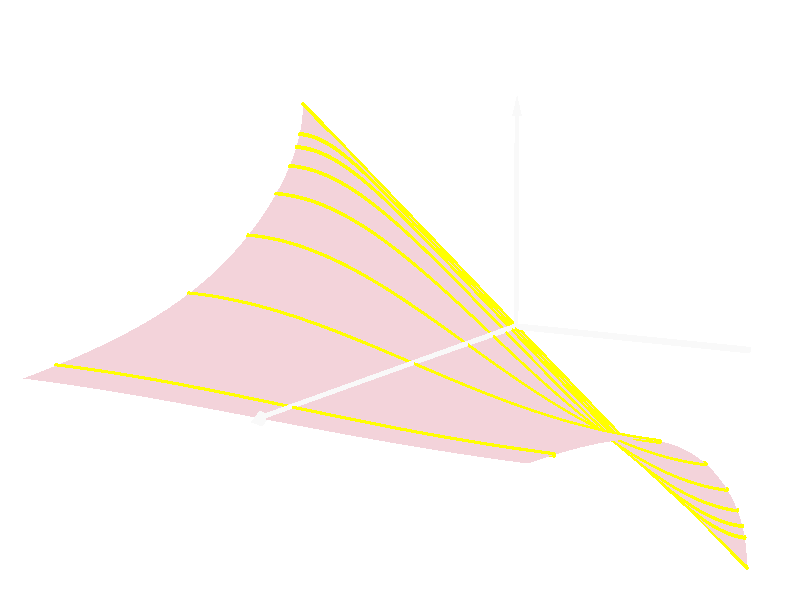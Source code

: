 #include "colors.inc"
#declare skalierung = 0.18;

#declare pi2 = 3.1415926535 / 2;
#declare quadrat = function(x) { (x * x) }
#declare tmax = 3.0;

#declare term = function(n, tt, xx) {
	8 / (pi * pi * quadrat(2*n+1)) * exp(-quadrat(2 * n + 1) * tt) * sin((2 * n + 1) * xx)
}

#declare w = function(tt, xx) {
	  term(0, tt, xx)
	- term(1, tt, xx)
	+ term(2, tt, xx)
	- term(3, tt, xx)
	+ term(4, tt, xx)
	- term(5, tt, xx)
	+ term(6, tt, xx)
	- term(7, tt, xx)
	+ term(8, tt, xx)
	- term(9, tt, xx)
	+ term(10, tt, xx)
	- term(11, tt, xx)
}

camera {
	location <-7, 2.2, 14>
	look_at <0, 0.3, tmax / 2>
	right 16/9 * x * skalierung
	up y * skalierung
}

light_source { <-5, 8, -5> color White }
/* light_source { <1, 8,  4> color White } */
light_source { <0, -5, 3> color <0.5,0.5,0.5> }
sky_sphere {
	pigment {
		color <1,1,1>
	}
}


#declare d = 0.015;

union {
	cylinder { <0,0,0>, <0,0,tmax>, d }
	cone { <0,0,tmax>, 2*d, <0,0,tmax + 0.1> 0 }
	cylinder { <-pi2,0,0>, <pi2,0,0>, d }
	cone { <pi2,0,0>, 2*d, <pi2 + 0.1,0,0> 0 }
	cylinder { <0,0,0>, <0,1,0>, d }
	cone { <0,1,0>, 2*d, <0,1.1,0>, 0 }
	pigment {
		color rgb <0.95,0.95,0.95>
	}
	finish {
		specular 0.9
		metallic
	}
}

#declare schritte = 100;
#declare dx = pi2 / schritte;
#declare dt = tmax / (16 * schritte);

#macro surfacepoint(tt, xx)
	<xx, w(tt,xx), tt>
#end

#macro surfacequad(tt, xx)
triangle {
	surfacepoint(tt     , xx     ),
	surfacepoint(tt + dt, xx     ),
	surfacepoint(tt + dt, xx + dx)
}
triangle {
	surfacepoint(tt     , xx     ),
	surfacepoint(tt + dt, xx + dx),
	surfacepoint(tt     , xx + dx)
}
#end

#declare d2 = 0.7 * d;

object {
mesh {
#declare tt = 0;
#while (tt < tmax - dt / 2)

#if (dt < (tt / 32))
#declare dt = 2 * dt;
#end
#declare xx = -pi2;
#while (xx < pi2 - dx/2)
	surfacequad(tt, xx)
#declare xx = xx + dx;
#end

#declare tt = tt + dt;

#end
}
	pigment {
		color rgb <0.9,0.65,0.7,0.3>
	}
	finish {
		specular 0.9
		metallic
	}
}

#macro curve(tt)
#declare xx = -pi2;
#while (xx < pi2 - dx/2)
	sphere { surfacepoint(tt, xx), d2 }
	cylinder { surfacepoint(tt, xx), surfacepoint(tt, xx + dx), d2 }
#declare xx = xx + dx;
#end
	sphere { surfacepoint(tt, xx), d2 }
#end

union {
	cylinder { <-pi2,-1,0>, <pi2, 1, 0>, d2 }
	sphere { <-pi2, -1, 0>, d2 }
	sphere { <pi2, 1, 0>, d2 }
#declare tcurve = 0.9 * tmax;
	curve(tcurve)
#declare tcurve = tcurve / 2;
	curve(tcurve)
#declare tcurve = tcurve / 2;
	curve(tcurve)
#declare tcurve = tcurve / 2;
	curve(tcurve)
#declare tcurve = tcurve / 2;
	curve(tcurve)
#declare tcurve = tcurve / 2;
	curve(tcurve)
#declare tcurve = tcurve / 2;
	curve(tcurve)
#declare tcurve = tcurve / 2;
	pigment {
		color rgb <1,1,0>
	}
	finish {
		specular 0.9
		metallic
	}
}


